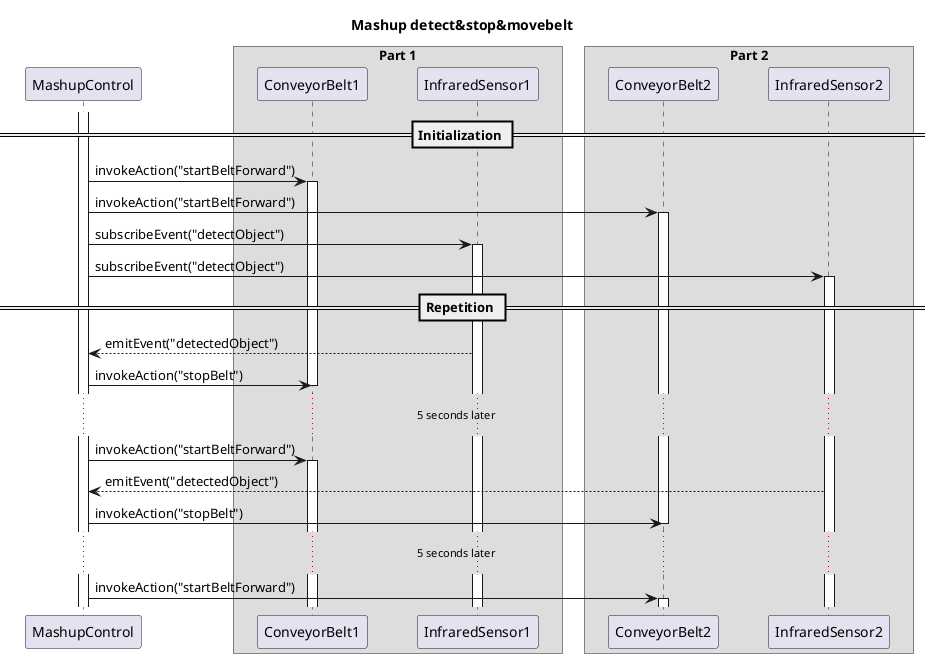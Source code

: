 @startuml

title Mashup detect&stop&movebelt

skinparam ParticipantPadding 20
skinparam BoxPadding 10

participant MashupControl as MC

box "Part 1"
participant ConveyorBelt1 as CB1
participant InfraredSensor1 as IS1
end box

box "Part 2"
participant ConveyorBelt2 as CB2
participant InfraredSensor2 as IS2
end box


== Initialization ==

activate MC

MC -> CB1: invokeAction("startBeltForward")
activate CB1
MC -> CB2: invokeAction("startBeltForward")
activate CB2

MC -> IS1: subscribeEvent("detectObject")
activate IS1
MC -> IS2: subscribeEvent("detectObject")
activate IS2

== Repetition ==

MC <-- IS1: emitEvent("detectedObject")
MC -> CB1: invokeAction("stopBelt")
deactivate CB1
...5 seconds later...
MC -> CB1: invokeAction("startBeltForward")
activate CB1

MC <-- IS2: emitEvent("detectedObject")
MC -> CB2: invokeAction("stopBelt")
deactivate CB2
...5 seconds later...
MC -> CB2: invokeAction("startBeltForward")
activate CB2
@enduml
